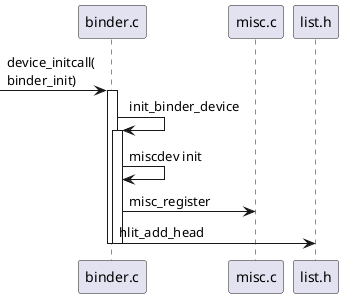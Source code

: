 @startuml

participant binder.c as b
participant misc.c as m
participant list.h as l
[-> b: device_initcall(\nbinder_init)
activate b

b -> b : init_binder_device
activate b
b -> b : miscdev init
b -> m : misc_register
b -> l: hlit_add_head
deactivate b
deactivate b
@enduml